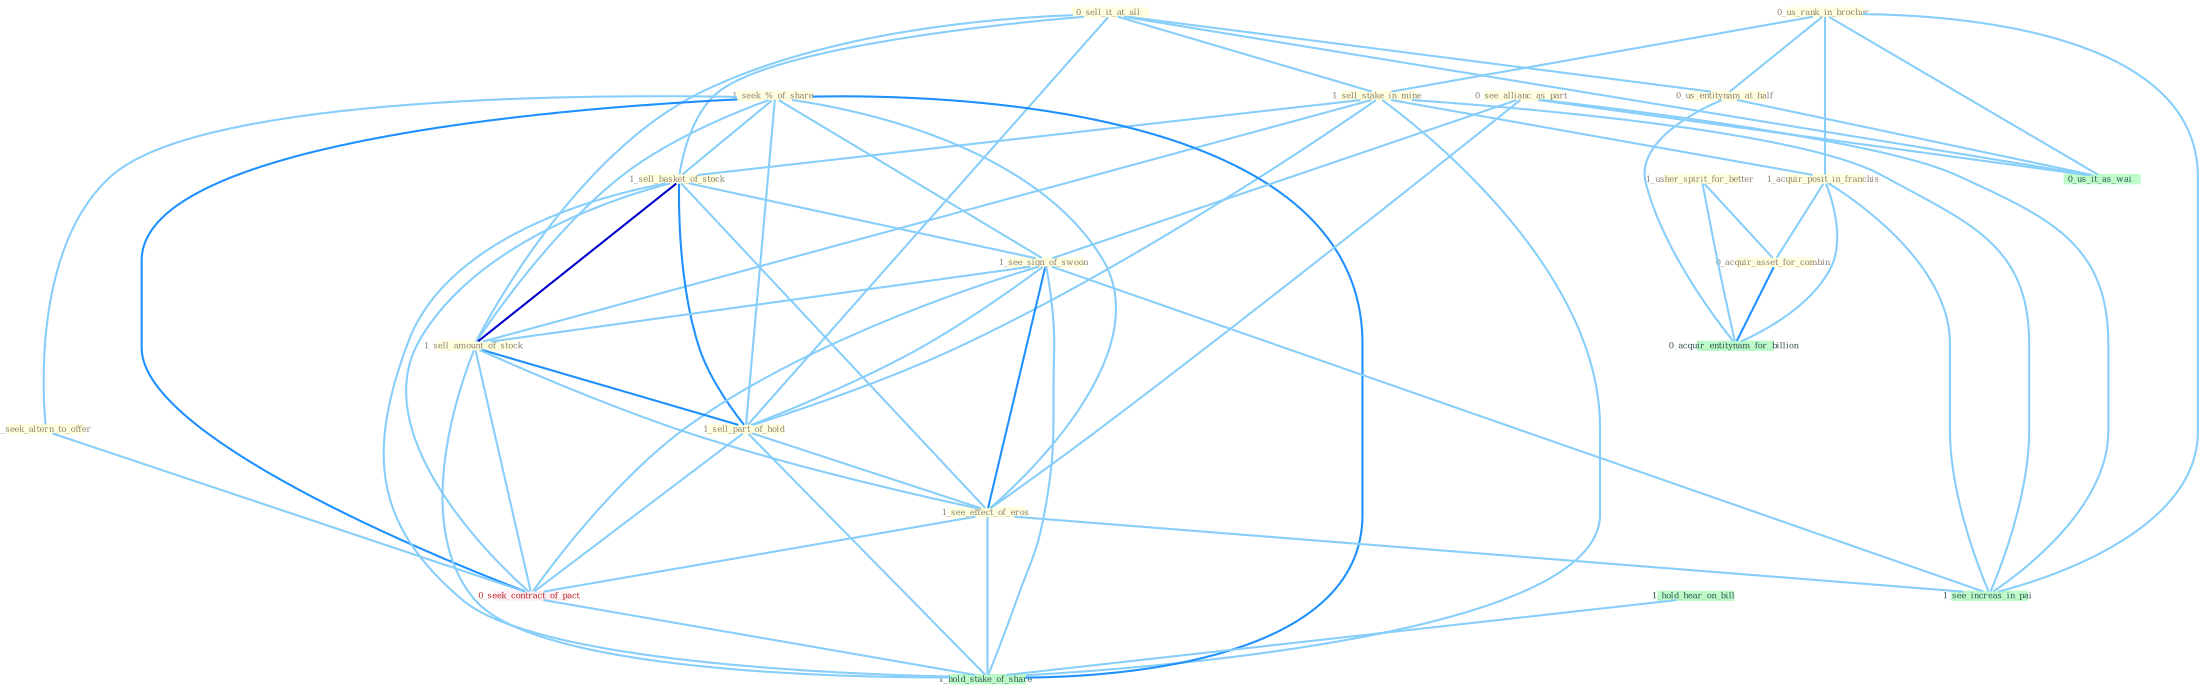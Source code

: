 Graph G{ 
    node
    [shape=polygon,style=filled,width=.5,height=.06,color="#BDFCC9",fixedsize=true,fontsize=4,
    fontcolor="#2f4f4f"];
    {node
    [color="#ffffe0", fontcolor="#8b7d6b"] "0_sell_it_at_all " "0_us_rank_in_brochur " "1_sell_stake_in_mine " "1_acquir_posit_in_franchis " "1_seek_%_of_share " "1_sell_basket_of_stock " "0_see_allianc_as_part " "1_see_sign_of_swoon " "1_sell_amount_of_stock " "1_sell_part_of_hold " "1_usher_spirit_for_better " "1_see_effect_of_eros " "0_us_entitynam_at_half " "1_seek_altern_to_offer " "0_acquir_asset_for_combin "}
{node [color="#fff0f5", fontcolor="#b22222"] "0_seek_contract_of_pact "}
edge [color="#B0E2FF"];

	"0_sell_it_at_all " -- "1_sell_stake_in_mine " [w="1", color="#87cefa" ];
	"0_sell_it_at_all " -- "1_sell_basket_of_stock " [w="1", color="#87cefa" ];
	"0_sell_it_at_all " -- "1_sell_amount_of_stock " [w="1", color="#87cefa" ];
	"0_sell_it_at_all " -- "1_sell_part_of_hold " [w="1", color="#87cefa" ];
	"0_sell_it_at_all " -- "0_us_entitynam_at_half " [w="1", color="#87cefa" ];
	"0_sell_it_at_all " -- "0_us_it_as_wai " [w="1", color="#87cefa" ];
	"0_us_rank_in_brochur " -- "1_sell_stake_in_mine " [w="1", color="#87cefa" ];
	"0_us_rank_in_brochur " -- "1_acquir_posit_in_franchis " [w="1", color="#87cefa" ];
	"0_us_rank_in_brochur " -- "0_us_entitynam_at_half " [w="1", color="#87cefa" ];
	"0_us_rank_in_brochur " -- "0_us_it_as_wai " [w="1", color="#87cefa" ];
	"0_us_rank_in_brochur " -- "1_see_increas_in_pai " [w="1", color="#87cefa" ];
	"1_sell_stake_in_mine " -- "1_acquir_posit_in_franchis " [w="1", color="#87cefa" ];
	"1_sell_stake_in_mine " -- "1_sell_basket_of_stock " [w="1", color="#87cefa" ];
	"1_sell_stake_in_mine " -- "1_sell_amount_of_stock " [w="1", color="#87cefa" ];
	"1_sell_stake_in_mine " -- "1_sell_part_of_hold " [w="1", color="#87cefa" ];
	"1_sell_stake_in_mine " -- "1_see_increas_in_pai " [w="1", color="#87cefa" ];
	"1_sell_stake_in_mine " -- "1_hold_stake_of_share " [w="1", color="#87cefa" ];
	"1_acquir_posit_in_franchis " -- "0_acquir_asset_for_combin " [w="1", color="#87cefa" ];
	"1_acquir_posit_in_franchis " -- "0_acquir_entitynam_for_billion " [w="1", color="#87cefa" ];
	"1_acquir_posit_in_franchis " -- "1_see_increas_in_pai " [w="1", color="#87cefa" ];
	"1_seek_%_of_share " -- "1_sell_basket_of_stock " [w="1", color="#87cefa" ];
	"1_seek_%_of_share " -- "1_see_sign_of_swoon " [w="1", color="#87cefa" ];
	"1_seek_%_of_share " -- "1_sell_amount_of_stock " [w="1", color="#87cefa" ];
	"1_seek_%_of_share " -- "1_sell_part_of_hold " [w="1", color="#87cefa" ];
	"1_seek_%_of_share " -- "1_see_effect_of_eros " [w="1", color="#87cefa" ];
	"1_seek_%_of_share " -- "1_seek_altern_to_offer " [w="1", color="#87cefa" ];
	"1_seek_%_of_share " -- "0_seek_contract_of_pact " [w="2", color="#1e90ff" , len=0.8];
	"1_seek_%_of_share " -- "1_hold_stake_of_share " [w="2", color="#1e90ff" , len=0.8];
	"1_sell_basket_of_stock " -- "1_see_sign_of_swoon " [w="1", color="#87cefa" ];
	"1_sell_basket_of_stock " -- "1_sell_amount_of_stock " [w="3", color="#0000cd" , len=0.6];
	"1_sell_basket_of_stock " -- "1_sell_part_of_hold " [w="2", color="#1e90ff" , len=0.8];
	"1_sell_basket_of_stock " -- "1_see_effect_of_eros " [w="1", color="#87cefa" ];
	"1_sell_basket_of_stock " -- "0_seek_contract_of_pact " [w="1", color="#87cefa" ];
	"1_sell_basket_of_stock " -- "1_hold_stake_of_share " [w="1", color="#87cefa" ];
	"0_see_allianc_as_part " -- "1_see_sign_of_swoon " [w="1", color="#87cefa" ];
	"0_see_allianc_as_part " -- "1_see_effect_of_eros " [w="1", color="#87cefa" ];
	"0_see_allianc_as_part " -- "0_us_it_as_wai " [w="1", color="#87cefa" ];
	"0_see_allianc_as_part " -- "1_see_increas_in_pai " [w="1", color="#87cefa" ];
	"1_see_sign_of_swoon " -- "1_sell_amount_of_stock " [w="1", color="#87cefa" ];
	"1_see_sign_of_swoon " -- "1_sell_part_of_hold " [w="1", color="#87cefa" ];
	"1_see_sign_of_swoon " -- "1_see_effect_of_eros " [w="2", color="#1e90ff" , len=0.8];
	"1_see_sign_of_swoon " -- "0_seek_contract_of_pact " [w="1", color="#87cefa" ];
	"1_see_sign_of_swoon " -- "1_see_increas_in_pai " [w="1", color="#87cefa" ];
	"1_see_sign_of_swoon " -- "1_hold_stake_of_share " [w="1", color="#87cefa" ];
	"1_sell_amount_of_stock " -- "1_sell_part_of_hold " [w="2", color="#1e90ff" , len=0.8];
	"1_sell_amount_of_stock " -- "1_see_effect_of_eros " [w="1", color="#87cefa" ];
	"1_sell_amount_of_stock " -- "0_seek_contract_of_pact " [w="1", color="#87cefa" ];
	"1_sell_amount_of_stock " -- "1_hold_stake_of_share " [w="1", color="#87cefa" ];
	"1_sell_part_of_hold " -- "1_see_effect_of_eros " [w="1", color="#87cefa" ];
	"1_sell_part_of_hold " -- "0_seek_contract_of_pact " [w="1", color="#87cefa" ];
	"1_sell_part_of_hold " -- "1_hold_stake_of_share " [w="1", color="#87cefa" ];
	"1_usher_spirit_for_better " -- "0_acquir_asset_for_combin " [w="1", color="#87cefa" ];
	"1_usher_spirit_for_better " -- "0_acquir_entitynam_for_billion " [w="1", color="#87cefa" ];
	"1_see_effect_of_eros " -- "0_seek_contract_of_pact " [w="1", color="#87cefa" ];
	"1_see_effect_of_eros " -- "1_see_increas_in_pai " [w="1", color="#87cefa" ];
	"1_see_effect_of_eros " -- "1_hold_stake_of_share " [w="1", color="#87cefa" ];
	"0_us_entitynam_at_half " -- "0_us_it_as_wai " [w="1", color="#87cefa" ];
	"0_us_entitynam_at_half " -- "0_acquir_entitynam_for_billion " [w="1", color="#87cefa" ];
	"1_seek_altern_to_offer " -- "0_seek_contract_of_pact " [w="1", color="#87cefa" ];
	"0_acquir_asset_for_combin " -- "0_acquir_entitynam_for_billion " [w="2", color="#1e90ff" , len=0.8];
	"0_seek_contract_of_pact " -- "1_hold_stake_of_share " [w="1", color="#87cefa" ];
	"1_hold_hear_on_bill " -- "1_hold_stake_of_share " [w="1", color="#87cefa" ];
}